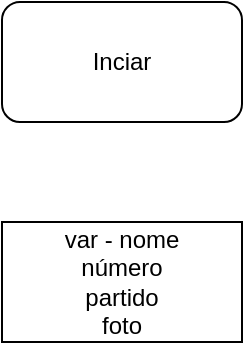 <mxfile version="20.3.0" type="github">
  <diagram id="jPm1nvgj7f6Z-0WGkyZc" name="Página-1">
    <mxGraphModel dx="1422" dy="786" grid="1" gridSize="10" guides="1" tooltips="1" connect="1" arrows="1" fold="1" page="1" pageScale="1" pageWidth="827" pageHeight="1169" math="0" shadow="0">
      <root>
        <mxCell id="0" />
        <mxCell id="1" parent="0" />
        <mxCell id="vNrRS6thHRrVCA1Uu7zE-1" value="Inciar" style="rounded=1;whiteSpace=wrap;html=1;" parent="1" vertex="1">
          <mxGeometry x="350" y="90" width="120" height="60" as="geometry" />
        </mxCell>
        <mxCell id="2yN4gSWF-qygbHFKCN_9-1" value="var - nome&lt;br&gt;número&lt;br&gt;partido&lt;br&gt;foto" style="rounded=0;whiteSpace=wrap;html=1;" vertex="1" parent="1">
          <mxGeometry x="350" y="200" width="120" height="60" as="geometry" />
        </mxCell>
      </root>
    </mxGraphModel>
  </diagram>
</mxfile>

